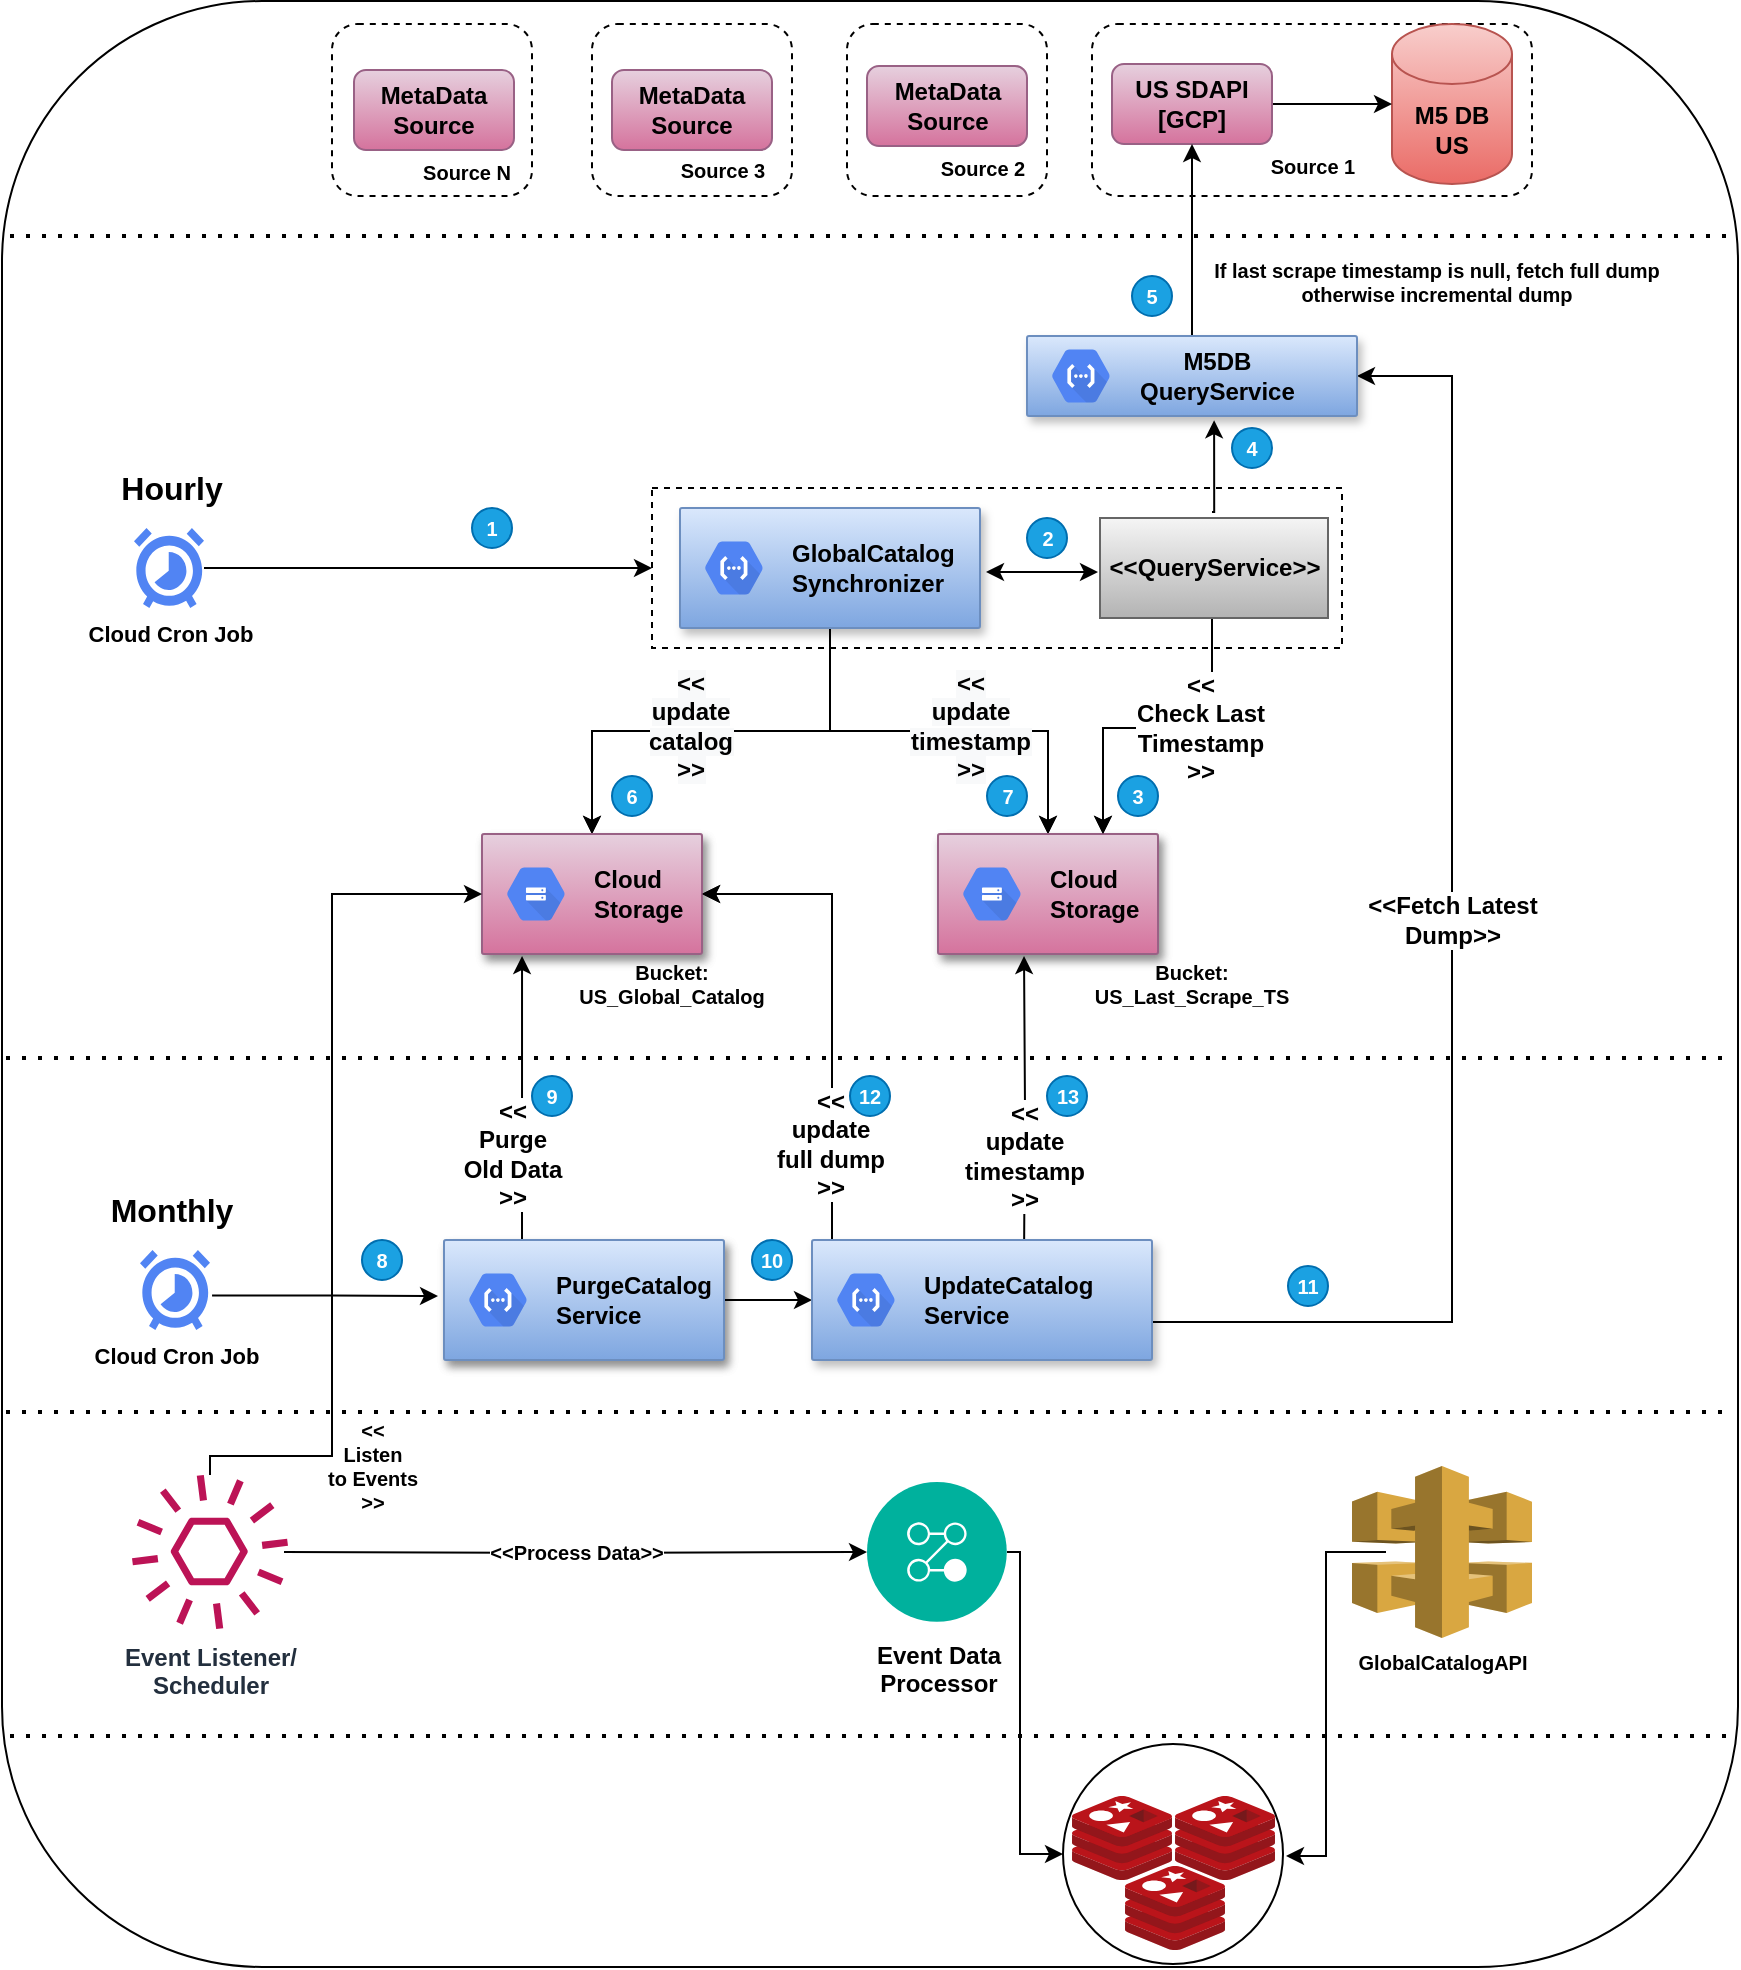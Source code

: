 <mxfile version="14.5.7" type="github">
  <diagram id="1P3oDNLEu6JYjWxT9ylu" name="Page-1">
    <mxGraphModel dx="1869" dy="519" grid="1" gridSize="10" guides="1" tooltips="1" connect="1" arrows="1" fold="1" page="1" pageScale="1" pageWidth="850" pageHeight="1100" math="0" shadow="0">
      <root>
        <mxCell id="0" />
        <mxCell id="1" parent="0" />
        <mxCell id="BaN6LKqBQSgXskJ5QQ7J-259" value="" style="rounded=1;whiteSpace=wrap;html=1;labelBackgroundColor=none;fontSize=12;fontColor=#000000;" parent="1" vertex="1">
          <mxGeometry x="-45" y="12.5" width="868" height="983" as="geometry" />
        </mxCell>
        <mxCell id="6JLmWSIYkaWuWIYdrCiE-64" value="" style="ellipse;whiteSpace=wrap;html=1;aspect=fixed;fontSize=10;align=center;" vertex="1" parent="1">
          <mxGeometry x="485.5" y="884" width="110" height="110" as="geometry" />
        </mxCell>
        <mxCell id="6JLmWSIYkaWuWIYdrCiE-11" value="" style="rounded=1;whiteSpace=wrap;html=1;fontSize=10;align=center;dashed=1;" vertex="1" parent="1">
          <mxGeometry x="500" y="24" width="220" height="86" as="geometry" />
        </mxCell>
        <mxCell id="BaN6LKqBQSgXskJ5QQ7J-65" value="" style="rounded=0;whiteSpace=wrap;html=1;labelBackgroundColor=none;fontSize=12;fontColor=#000000;dashed=1;fontStyle=1" parent="1" vertex="1">
          <mxGeometry x="280" y="256" width="345" height="80" as="geometry" />
        </mxCell>
        <mxCell id="BaN6LKqBQSgXskJ5QQ7J-1" value="M5 DB&lt;br&gt;US" style="shape=cylinder3;whiteSpace=wrap;html=1;boundedLbl=1;backgroundOutline=1;size=15;fillColor=#f8cecc;strokeColor=#b85450;gradientColor=#ea6b66;fontStyle=1" parent="1" vertex="1">
          <mxGeometry x="650" y="24" width="60" height="80" as="geometry" />
        </mxCell>
        <mxCell id="BaN6LKqBQSgXskJ5QQ7J-36" style="edgeStyle=orthogonalEdgeStyle;rounded=0;orthogonalLoop=1;jettySize=auto;html=1;entryX=0.5;entryY=0;entryDx=0;entryDy=0;fontSize=12;fontColor=#000000;fontStyle=1" parent="1" source="BaN6LKqBQSgXskJ5QQ7J-4" target="BaN6LKqBQSgXskJ5QQ7J-16" edge="1">
          <mxGeometry relative="1" as="geometry" />
        </mxCell>
        <mxCell id="BaN6LKqBQSgXskJ5QQ7J-38" style="edgeStyle=orthogonalEdgeStyle;rounded=0;orthogonalLoop=1;jettySize=auto;html=1;fontSize=12;fontColor=#000000;fontStyle=1" parent="1" source="BaN6LKqBQSgXskJ5QQ7J-4" target="BaN6LKqBQSgXskJ5QQ7J-20" edge="1">
          <mxGeometry relative="1" as="geometry" />
        </mxCell>
        <mxCell id="BaN6LKqBQSgXskJ5QQ7J-63" value="&lt;span style=&quot;background-color: rgb(248 , 249 , 250)&quot;&gt;&amp;lt;&amp;lt;&lt;/span&gt;&lt;br style=&quot;background-color: rgb(248 , 249 , 250)&quot;&gt;&lt;span style=&quot;background-color: rgb(248 , 249 , 250)&quot;&gt;update &lt;br&gt;timestamp&lt;/span&gt;&lt;br style=&quot;background-color: rgb(248 , 249 , 250)&quot;&gt;&lt;span style=&quot;background-color: rgb(248 , 249 , 250)&quot;&gt;&amp;gt;&amp;gt;&lt;/span&gt;" style="edgeLabel;html=1;align=center;verticalAlign=middle;resizable=0;points=[];fontSize=12;fontColor=#000000;fontStyle=1" parent="BaN6LKqBQSgXskJ5QQ7J-38" vertex="1" connectable="0">
          <mxGeometry x="-0.132" y="2" relative="1" as="geometry">
            <mxPoint x="29.5" y="-0.5" as="offset" />
          </mxGeometry>
        </mxCell>
        <mxCell id="BaN6LKqBQSgXskJ5QQ7J-64" value="&lt;span style=&quot;background-color: rgb(248 , 249 , 250)&quot;&gt;&amp;lt;&amp;lt;&lt;/span&gt;&lt;br style=&quot;background-color: rgb(248 , 249 , 250)&quot;&gt;&lt;span style=&quot;background-color: rgb(248 , 249 , 250)&quot;&gt;update &lt;br&gt;catalog&lt;/span&gt;&lt;br style=&quot;background-color: rgb(248 , 249 , 250)&quot;&gt;&lt;span style=&quot;background-color: rgb(248 , 249 , 250)&quot;&gt;&amp;gt;&amp;gt;&lt;/span&gt;" style="edgeLabel;html=1;align=center;verticalAlign=middle;resizable=0;points=[];fontSize=12;fontColor=#000000;fontStyle=1" parent="BaN6LKqBQSgXskJ5QQ7J-38" vertex="1" connectable="0">
          <mxGeometry x="-0.132" y="2" relative="1" as="geometry">
            <mxPoint x="-110.5" y="-0.5" as="offset" />
          </mxGeometry>
        </mxCell>
        <mxCell id="BaN6LKqBQSgXskJ5QQ7J-4" value="" style="strokeColor=#dddddd;shadow=1;strokeWidth=1;rounded=1;absoluteArcSize=1;arcSize=2;fontStyle=1" parent="1" vertex="1">
          <mxGeometry x="294" y="266" width="150" height="60" as="geometry" />
        </mxCell>
        <mxCell id="BaN6LKqBQSgXskJ5QQ7J-5" value="&lt;font color=&quot;#000000&quot;&gt;GlobalCatalog&lt;br&gt;Synchronizer&lt;br&gt;&lt;/font&gt;" style="dashed=0;connectable=0;html=1;fillColor=#5184F3;strokeColor=none;shape=mxgraph.gcp2.hexIcon;prIcon=cloud_functions;part=1;labelPosition=right;verticalLabelPosition=middle;align=left;verticalAlign=middle;spacingLeft=5;fontColor=#999999;fontSize=12;fontStyle=1" parent="BaN6LKqBQSgXskJ5QQ7J-4" vertex="1">
          <mxGeometry y="0.5" width="44" height="39" relative="1" as="geometry">
            <mxPoint x="5" y="-19.5" as="offset" />
          </mxGeometry>
        </mxCell>
        <mxCell id="BaN6LKqBQSgXskJ5QQ7J-74" style="edgeStyle=orthogonalEdgeStyle;rounded=0;orthogonalLoop=1;jettySize=auto;html=1;startArrow=none;startFill=0;fontSize=12;fontColor=#000000;exitX=0.25;exitY=0;exitDx=0;exitDy=0;fontStyle=1;entryX=0.182;entryY=1.017;entryDx=0;entryDy=0;entryPerimeter=0;" parent="1" target="BaN6LKqBQSgXskJ5QQ7J-107" edge="1">
          <mxGeometry relative="1" as="geometry">
            <mxPoint x="216" y="643" as="sourcePoint" />
            <mxPoint x="215" y="566" as="targetPoint" />
            <Array as="points">
              <mxPoint x="216" y="653" />
              <mxPoint x="215" y="653" />
            </Array>
          </mxGeometry>
        </mxCell>
        <mxCell id="BaN6LKqBQSgXskJ5QQ7J-75" value="&amp;lt;&amp;lt;&lt;br&gt;Purge &lt;br&gt;Old Data&lt;br&gt;&amp;gt;&amp;gt;" style="edgeLabel;html=1;align=center;verticalAlign=middle;resizable=0;points=[];fontSize=12;fontColor=#000000;fontStyle=1" parent="BaN6LKqBQSgXskJ5QQ7J-74" vertex="1" connectable="0">
          <mxGeometry x="0.121" y="-3" relative="1" as="geometry">
            <mxPoint x="-8.01" y="22" as="offset" />
          </mxGeometry>
        </mxCell>
        <mxCell id="BaN6LKqBQSgXskJ5QQ7J-6" value="Cloud Cron Job" style="html=1;fillColor=#5184F3;strokeColor=none;verticalAlign=top;labelPosition=center;verticalLabelPosition=bottom;align=center;fontSize=11;fontStyle=1;shape=mxgraph.gcp2.cloud_scheduler" parent="1" vertex="1">
          <mxGeometry x="24" y="637" width="35" height="40" as="geometry" />
        </mxCell>
        <mxCell id="6JLmWSIYkaWuWIYdrCiE-7" style="edgeStyle=orthogonalEdgeStyle;rounded=0;orthogonalLoop=1;jettySize=auto;html=1;fontSize=10;" edge="1" parent="1" source="BaN6LKqBQSgXskJ5QQ7J-7" target="BaN6LKqBQSgXskJ5QQ7J-1">
          <mxGeometry relative="1" as="geometry" />
        </mxCell>
        <mxCell id="BaN6LKqBQSgXskJ5QQ7J-7" value="US SDAPI&lt;br&gt;[GCP]" style="rounded=1;whiteSpace=wrap;html=1;gradientColor=#d5739d;fillColor=#e6d0de;strokeColor=#996185;fontStyle=1" parent="1" vertex="1">
          <mxGeometry x="510" y="44" width="80" height="40" as="geometry" />
        </mxCell>
        <mxCell id="BaN6LKqBQSgXskJ5QQ7J-11" value="Hourly" style="text;html=1;strokeColor=none;fillColor=none;align=center;verticalAlign=middle;whiteSpace=wrap;rounded=0;fontColor=#000000;fontStyle=1;fontSize=16;" parent="1" vertex="1">
          <mxGeometry x="20" y="246" width="40" height="20" as="geometry" />
        </mxCell>
        <mxCell id="BaN6LKqBQSgXskJ5QQ7J-16" value="" style="strokeColor=#dddddd;shadow=1;strokeWidth=1;rounded=1;absoluteArcSize=1;arcSize=2;fontSize=16;fontColor=#000000;labelBackgroundColor=none;fontStyle=1" parent="1" vertex="1">
          <mxGeometry x="195" y="429" width="110" height="60" as="geometry" />
        </mxCell>
        <mxCell id="BaN6LKqBQSgXskJ5QQ7J-17" value="&lt;font color=&quot;#000000&quot;&gt;Cloud&lt;br&gt;Storage&lt;/font&gt;" style="dashed=0;connectable=0;html=1;fillColor=#5184F3;strokeColor=none;shape=mxgraph.gcp2.hexIcon;prIcon=cloud_storage;part=1;labelPosition=right;verticalLabelPosition=middle;align=left;verticalAlign=middle;spacingLeft=5;fontColor=#999999;fontSize=12;fontStyle=1" parent="BaN6LKqBQSgXskJ5QQ7J-16" vertex="1">
          <mxGeometry y="0.5" width="44" height="39" relative="1" as="geometry">
            <mxPoint x="5" y="-19.5" as="offset" />
          </mxGeometry>
        </mxCell>
        <mxCell id="BaN6LKqBQSgXskJ5QQ7J-20" value="" style="strokeColor=#dddddd;shadow=1;strokeWidth=1;rounded=1;absoluteArcSize=1;arcSize=2;fontSize=16;fontColor=#000000;fontStyle=1" parent="1" vertex="1">
          <mxGeometry x="423" y="429" width="110" height="60" as="geometry" />
        </mxCell>
        <mxCell id="BaN6LKqBQSgXskJ5QQ7J-21" value="&lt;font color=&quot;#000000&quot;&gt;Cloud&lt;br&gt;Storage&lt;/font&gt;" style="dashed=0;connectable=0;html=1;fillColor=#5184F3;strokeColor=none;shape=mxgraph.gcp2.hexIcon;prIcon=cloud_storage;part=1;labelPosition=right;verticalLabelPosition=middle;align=left;verticalAlign=middle;spacingLeft=5;fontColor=#999999;fontSize=12;fontStyle=1" parent="BaN6LKqBQSgXskJ5QQ7J-20" vertex="1">
          <mxGeometry y="0.5" width="44" height="39" relative="1" as="geometry">
            <mxPoint x="5" y="-19.5" as="offset" />
          </mxGeometry>
        </mxCell>
        <mxCell id="BaN6LKqBQSgXskJ5QQ7J-39" value="&amp;lt;&amp;lt;&lt;br&gt;Check Last &lt;br&gt;Timestamp&lt;br&gt;&amp;gt;&amp;gt;" style="edgeStyle=orthogonalEdgeStyle;rounded=0;orthogonalLoop=1;jettySize=auto;html=1;entryX=0.75;entryY=0;entryDx=0;entryDy=0;fontSize=12;fontColor=#000000;exitX=0.5;exitY=1;exitDx=0;exitDy=0;fontStyle=1" parent="1" source="BaN6LKqBQSgXskJ5QQ7J-56" target="BaN6LKqBQSgXskJ5QQ7J-20" edge="1">
          <mxGeometry x="-0.243" relative="1" as="geometry">
            <mxPoint x="560" y="349" as="sourcePoint" />
            <Array as="points">
              <mxPoint x="560" y="321" />
              <mxPoint x="560" y="376" />
              <mxPoint x="506" y="376" />
            </Array>
            <mxPoint as="offset" />
          </mxGeometry>
        </mxCell>
        <mxCell id="BaN6LKqBQSgXskJ5QQ7J-45" style="edgeStyle=orthogonalEdgeStyle;rounded=0;orthogonalLoop=1;jettySize=auto;html=1;fontSize=12;fontColor=#000000;fontStyle=1;exitX=0.027;exitY=0.567;exitDx=0;exitDy=0;exitPerimeter=0;entryX=0.5;entryY=1;entryDx=0;entryDy=0;" parent="1" source="BaN6LKqBQSgXskJ5QQ7J-119" target="BaN6LKqBQSgXskJ5QQ7J-7" edge="1">
          <mxGeometry relative="1" as="geometry">
            <mxPoint x="470" y="189" as="sourcePoint" />
            <mxPoint x="550" y="120" as="targetPoint" />
            <Array as="points">
              <mxPoint x="550" y="189" />
            </Array>
          </mxGeometry>
        </mxCell>
        <mxCell id="6JLmWSIYkaWuWIYdrCiE-24" value="If last scrape timestamp is null, fetch full dump &lt;br&gt;otherwise incremental dump" style="edgeLabel;html=1;align=center;verticalAlign=middle;resizable=0;points=[];fontSize=10;fontStyle=1" vertex="1" connectable="0" parent="BaN6LKqBQSgXskJ5QQ7J-45">
          <mxGeometry x="0.291" y="1" relative="1" as="geometry">
            <mxPoint x="123" y="-0.68" as="offset" />
          </mxGeometry>
        </mxCell>
        <mxCell id="BaN6LKqBQSgXskJ5QQ7J-56" value="&amp;lt;&amp;lt;QueryService&amp;gt;&amp;gt;" style="html=1;labelBackgroundColor=none;fontSize=12;fontColor=#000000;fontStyle=1" parent="1" vertex="1">
          <mxGeometry x="504" y="271" width="114" height="50" as="geometry" />
        </mxCell>
        <mxCell id="BaN6LKqBQSgXskJ5QQ7J-59" value="" style="endArrow=classic;startArrow=classic;html=1;fontSize=12;fontColor=#000000;exitX=1;exitY=0.5;exitDx=0;exitDy=0;fontStyle=1" parent="1" edge="1">
          <mxGeometry width="50" height="50" relative="1" as="geometry">
            <mxPoint x="447" y="298" as="sourcePoint" />
            <mxPoint x="503" y="298" as="targetPoint" />
            <Array as="points">
              <mxPoint x="503" y="298" />
            </Array>
          </mxGeometry>
        </mxCell>
        <mxCell id="BaN6LKqBQSgXskJ5QQ7J-83" style="edgeStyle=orthogonalEdgeStyle;rounded=0;orthogonalLoop=1;jettySize=auto;html=1;entryX=0;entryY=0.5;entryDx=0;entryDy=0;startArrow=none;startFill=0;fontSize=12;fontColor=#000000;fontStyle=1" parent="1" source="BaN6LKqBQSgXskJ5QQ7J-66" target="BaN6LKqBQSgXskJ5QQ7J-65" edge="1">
          <mxGeometry relative="1" as="geometry" />
        </mxCell>
        <mxCell id="BaN6LKqBQSgXskJ5QQ7J-66" value="Cloud Cron Job" style="html=1;fillColor=#5184F3;strokeColor=none;verticalAlign=top;labelPosition=center;verticalLabelPosition=bottom;align=center;fontSize=11;fontStyle=1;shape=mxgraph.gcp2.cloud_scheduler" parent="1" vertex="1">
          <mxGeometry x="21" y="276" width="35" height="40" as="geometry" />
        </mxCell>
        <mxCell id="BaN6LKqBQSgXskJ5QQ7J-79" value="" style="strokeColor=#dddddd;shadow=1;strokeWidth=1;rounded=1;absoluteArcSize=1;arcSize=2;fontStyle=1" parent="1" vertex="1">
          <mxGeometry x="176" y="632" width="140" height="60" as="geometry" />
        </mxCell>
        <mxCell id="BaN6LKqBQSgXskJ5QQ7J-80" value="&lt;font color=&quot;#000000&quot;&gt;PurgeCatalog&lt;br&gt;Service&lt;br&gt;&lt;/font&gt;" style="dashed=0;connectable=0;html=1;fillColor=#5184F3;strokeColor=none;shape=mxgraph.gcp2.hexIcon;prIcon=cloud_functions;part=1;labelPosition=right;verticalLabelPosition=middle;align=left;verticalAlign=middle;spacingLeft=5;fontColor=#999999;fontSize=12;fontStyle=1" parent="BaN6LKqBQSgXskJ5QQ7J-79" vertex="1">
          <mxGeometry y="0.5" width="44" height="39" relative="1" as="geometry">
            <mxPoint x="5" y="-19.5" as="offset" />
          </mxGeometry>
        </mxCell>
        <mxCell id="BaN6LKqBQSgXskJ5QQ7J-84" value="Monthly" style="text;html=1;strokeColor=none;fillColor=none;align=center;verticalAlign=middle;whiteSpace=wrap;rounded=0;fontColor=#000000;fontStyle=1;fontSize=16;" parent="1" vertex="1">
          <mxGeometry x="20" y="607" width="40" height="20" as="geometry" />
        </mxCell>
        <mxCell id="BaN6LKqBQSgXskJ5QQ7J-89" style="edgeStyle=orthogonalEdgeStyle;rounded=0;orthogonalLoop=1;jettySize=auto;html=1;entryX=1;entryY=0.5;entryDx=0;entryDy=0;startArrow=none;startFill=0;fontSize=10;fontColor=#000000;fontStyle=1" parent="1" target="BaN6LKqBQSgXskJ5QQ7J-16" edge="1">
          <mxGeometry relative="1" as="geometry">
            <mxPoint x="370" y="643" as="sourcePoint" />
            <Array as="points">
              <mxPoint x="370" y="459" />
            </Array>
          </mxGeometry>
        </mxCell>
        <mxCell id="BaN6LKqBQSgXskJ5QQ7J-91" value="&amp;lt;&amp;lt;&lt;br style=&quot;font-size: 12px&quot;&gt;update&lt;br style=&quot;font-size: 12px&quot;&gt;timestamp&lt;br&gt;&amp;gt;&amp;gt;" style="edgeStyle=orthogonalEdgeStyle;rounded=0;orthogonalLoop=1;jettySize=auto;html=1;entryX=0.391;entryY=1.017;entryDx=0;entryDy=0;startArrow=none;startFill=0;fontSize=12;fontColor=#000000;fontStyle=1;entryPerimeter=0;" parent="1" target="BaN6LKqBQSgXskJ5QQ7J-109" edge="1">
          <mxGeometry x="-0.307" relative="1" as="geometry">
            <mxPoint x="466" y="643" as="sourcePoint" />
            <mxPoint x="466" y="566" as="targetPoint" />
            <Array as="points" />
            <mxPoint as="offset" />
          </mxGeometry>
        </mxCell>
        <mxCell id="BaN6LKqBQSgXskJ5QQ7J-93" value="" style="rounded=0;whiteSpace=wrap;html=1;labelBackgroundColor=none;fontSize=12;fontColor=#000000;dashed=1;fontStyle=1" parent="1" vertex="1">
          <mxGeometry x="280" y="256" width="345" height="80" as="geometry" />
        </mxCell>
        <mxCell id="BaN6LKqBQSgXskJ5QQ7J-94" style="edgeStyle=orthogonalEdgeStyle;rounded=0;orthogonalLoop=1;jettySize=auto;html=1;entryX=0.5;entryY=0;entryDx=0;entryDy=0;fontSize=12;fontColor=#000000;fontStyle=1" parent="1" source="BaN6LKqBQSgXskJ5QQ7J-98" target="BaN6LKqBQSgXskJ5QQ7J-107" edge="1">
          <mxGeometry relative="1" as="geometry" />
        </mxCell>
        <mxCell id="BaN6LKqBQSgXskJ5QQ7J-95" style="edgeStyle=orthogonalEdgeStyle;rounded=0;orthogonalLoop=1;jettySize=auto;html=1;fontSize=12;fontColor=#000000;fontStyle=1" parent="1" source="BaN6LKqBQSgXskJ5QQ7J-98" target="BaN6LKqBQSgXskJ5QQ7J-109" edge="1">
          <mxGeometry relative="1" as="geometry" />
        </mxCell>
        <mxCell id="BaN6LKqBQSgXskJ5QQ7J-96" value="&lt;span style=&quot;background-color: rgb(248 , 249 , 250)&quot;&gt;&amp;lt;&amp;lt;&lt;/span&gt;&lt;br style=&quot;background-color: rgb(248 , 249 , 250)&quot;&gt;&lt;span style=&quot;background-color: rgb(248 , 249 , 250)&quot;&gt;update &lt;br&gt;timestamp&lt;/span&gt;&lt;br style=&quot;background-color: rgb(248 , 249 , 250)&quot;&gt;&lt;span style=&quot;background-color: rgb(248 , 249 , 250)&quot;&gt;&amp;gt;&amp;gt;&lt;/span&gt;" style="edgeLabel;html=1;align=center;verticalAlign=middle;resizable=0;points=[];fontSize=12;fontColor=#000000;fontStyle=1" parent="BaN6LKqBQSgXskJ5QQ7J-95" vertex="1" connectable="0">
          <mxGeometry x="-0.132" y="2" relative="1" as="geometry">
            <mxPoint x="29.5" y="-0.5" as="offset" />
          </mxGeometry>
        </mxCell>
        <mxCell id="BaN6LKqBQSgXskJ5QQ7J-97" value="&lt;span style=&quot;background-color: rgb(248 , 249 , 250)&quot;&gt;&amp;lt;&amp;lt;&lt;/span&gt;&lt;br style=&quot;background-color: rgb(248 , 249 , 250)&quot;&gt;&lt;span style=&quot;background-color: rgb(248 , 249 , 250)&quot;&gt;update &lt;br&gt;catalog&lt;/span&gt;&lt;br style=&quot;background-color: rgb(248 , 249 , 250)&quot;&gt;&lt;span style=&quot;background-color: rgb(248 , 249 , 250)&quot;&gt;&amp;gt;&amp;gt;&lt;/span&gt;" style="edgeLabel;html=1;align=center;verticalAlign=middle;resizable=0;points=[];fontSize=12;fontColor=#000000;fontStyle=1" parent="BaN6LKqBQSgXskJ5QQ7J-95" vertex="1" connectable="0">
          <mxGeometry x="-0.132" y="2" relative="1" as="geometry">
            <mxPoint x="-110.5" y="-0.5" as="offset" />
          </mxGeometry>
        </mxCell>
        <mxCell id="BaN6LKqBQSgXskJ5QQ7J-98" value="" style="strokeColor=#6c8ebf;shadow=1;strokeWidth=1;rounded=1;absoluteArcSize=1;arcSize=2;fontStyle=1;gradientColor=#7ea6e0;fillColor=#dae8fc;" parent="1" vertex="1">
          <mxGeometry x="294" y="266" width="150" height="60" as="geometry" />
        </mxCell>
        <mxCell id="BaN6LKqBQSgXskJ5QQ7J-99" value="&lt;font color=&quot;#000000&quot;&gt;GlobalCatalog&lt;br&gt;Synchronizer&lt;br&gt;&lt;/font&gt;" style="dashed=0;connectable=0;html=1;fillColor=#5184F3;strokeColor=none;shape=mxgraph.gcp2.hexIcon;prIcon=cloud_functions;part=1;labelPosition=right;verticalLabelPosition=middle;align=left;verticalAlign=middle;spacingLeft=5;fontColor=#999999;fontSize=12;fontStyle=1" parent="BaN6LKqBQSgXskJ5QQ7J-98" vertex="1">
          <mxGeometry y="0.5" width="44" height="39" relative="1" as="geometry">
            <mxPoint x="5" y="-19.5" as="offset" />
          </mxGeometry>
        </mxCell>
        <mxCell id="BaN6LKqBQSgXskJ5QQ7J-102" style="edgeStyle=orthogonalEdgeStyle;rounded=0;orthogonalLoop=1;jettySize=auto;html=1;entryX=1;entryY=0.5;entryDx=0;entryDy=0;startArrow=none;startFill=0;fontSize=12;fontColor=#000000;fontStyle=1" parent="1" source="BaN6LKqBQSgXskJ5QQ7J-133" target="BaN6LKqBQSgXskJ5QQ7J-119" edge="1">
          <mxGeometry relative="1" as="geometry">
            <mxPoint x="420" y="673" as="sourcePoint" />
            <mxPoint x="737" y="446" as="targetPoint" />
            <Array as="points">
              <mxPoint x="680" y="673" />
              <mxPoint x="680" y="200" />
            </Array>
          </mxGeometry>
        </mxCell>
        <mxCell id="BaN6LKqBQSgXskJ5QQ7J-103" value="&lt;span&gt;&amp;lt;&amp;lt;Fetch Latest &lt;br&gt;Dump&amp;gt;&amp;gt;&lt;/span&gt;" style="edgeLabel;html=1;align=center;verticalAlign=middle;resizable=0;points=[];fontSize=12;fontColor=#000000;fontStyle=1" parent="BaN6LKqBQSgXskJ5QQ7J-102" vertex="1" connectable="0">
          <mxGeometry x="-0.356" y="1" relative="1" as="geometry">
            <mxPoint x="1" y="-135" as="offset" />
          </mxGeometry>
        </mxCell>
        <mxCell id="BaN6LKqBQSgXskJ5QQ7J-104" style="edgeStyle=orthogonalEdgeStyle;rounded=0;orthogonalLoop=1;jettySize=auto;html=1;startArrow=none;startFill=0;fontSize=12;fontColor=#000000;fontStyle=1;exitX=0.121;exitY=0.722;exitDx=0;exitDy=0;exitPerimeter=0;" parent="1" edge="1">
          <mxGeometry relative="1" as="geometry">
            <mxPoint x="60.028" y="659.746" as="sourcePoint" />
            <mxPoint x="173" y="660" as="targetPoint" />
            <Array as="points">
              <mxPoint x="120" y="660" />
              <mxPoint x="120" y="660" />
            </Array>
          </mxGeometry>
        </mxCell>
        <mxCell id="BaN6LKqBQSgXskJ5QQ7J-107" value="" style="strokeColor=#996185;shadow=1;strokeWidth=1;rounded=1;absoluteArcSize=1;arcSize=2;fontSize=16;labelBackgroundColor=none;fontStyle=1;gradientColor=#d5739d;fillColor=#e6d0de;" parent="1" vertex="1">
          <mxGeometry x="195" y="429" width="110" height="60" as="geometry" />
        </mxCell>
        <mxCell id="BaN6LKqBQSgXskJ5QQ7J-108" value="&lt;font color=&quot;#000000&quot;&gt;Cloud&lt;br&gt;Storage&lt;/font&gt;" style="dashed=0;connectable=0;html=1;fillColor=#5184F3;strokeColor=none;shape=mxgraph.gcp2.hexIcon;prIcon=cloud_storage;part=1;labelPosition=right;verticalLabelPosition=middle;align=left;verticalAlign=middle;spacingLeft=5;fontColor=#999999;fontSize=12;fontStyle=1" parent="BaN6LKqBQSgXskJ5QQ7J-107" vertex="1">
          <mxGeometry y="0.5" width="44" height="39" relative="1" as="geometry">
            <mxPoint x="5" y="-19.5" as="offset" />
          </mxGeometry>
        </mxCell>
        <mxCell id="BaN6LKqBQSgXskJ5QQ7J-109" value="" style="strokeColor=#996185;shadow=1;strokeWidth=1;rounded=1;absoluteArcSize=1;arcSize=2;fontSize=16;fontStyle=1;gradientColor=#d5739d;fillColor=#e6d0de;" parent="1" vertex="1">
          <mxGeometry x="423" y="429" width="110" height="60" as="geometry" />
        </mxCell>
        <mxCell id="BaN6LKqBQSgXskJ5QQ7J-110" value="&lt;font color=&quot;#000000&quot;&gt;Cloud&lt;br&gt;Storage&lt;/font&gt;" style="dashed=0;connectable=0;html=1;fillColor=#5184F3;strokeColor=none;shape=mxgraph.gcp2.hexIcon;prIcon=cloud_storage;part=1;labelPosition=right;verticalLabelPosition=middle;align=left;verticalAlign=middle;spacingLeft=5;fontColor=#999999;fontSize=12;fontStyle=1" parent="BaN6LKqBQSgXskJ5QQ7J-109" vertex="1">
          <mxGeometry y="0.5" width="44" height="39" relative="1" as="geometry">
            <mxPoint x="5" y="-19.5" as="offset" />
          </mxGeometry>
        </mxCell>
        <mxCell id="BaN6LKqBQSgXskJ5QQ7J-111" value="&amp;lt;&amp;lt;&lt;br&gt;Check Last &lt;br&gt;Timestamp&lt;br&gt;&amp;gt;&amp;gt;" style="edgeStyle=orthogonalEdgeStyle;rounded=0;orthogonalLoop=1;jettySize=auto;html=1;entryX=0.75;entryY=0;entryDx=0;entryDy=0;fontSize=12;fontColor=#000000;exitX=0.5;exitY=1;exitDx=0;exitDy=0;fontStyle=1" parent="1" source="BaN6LKqBQSgXskJ5QQ7J-123" target="BaN6LKqBQSgXskJ5QQ7J-109" edge="1">
          <mxGeometry x="-0.243" relative="1" as="geometry">
            <mxPoint x="560" y="349" as="sourcePoint" />
            <Array as="points">
              <mxPoint x="560" y="321" />
              <mxPoint x="560" y="376" />
              <mxPoint x="506" y="376" />
            </Array>
            <mxPoint as="offset" />
          </mxGeometry>
        </mxCell>
        <mxCell id="BaN6LKqBQSgXskJ5QQ7J-114" value="Bucket: &lt;br style=&quot;font-size: 10px&quot;&gt;US_Global_Catalog" style="text;html=1;strokeColor=none;fillColor=none;align=center;verticalAlign=middle;whiteSpace=wrap;rounded=0;fontSize=10;fontColor=#000000;fontStyle=1" parent="1" vertex="1">
          <mxGeometry x="230" y="500" width="120" height="8" as="geometry" />
        </mxCell>
        <mxCell id="BaN6LKqBQSgXskJ5QQ7J-115" value="Bucket: &lt;br style=&quot;font-size: 10px&quot;&gt;US_Last_Scrape_TS" style="text;html=1;strokeColor=none;fillColor=none;align=center;verticalAlign=middle;whiteSpace=wrap;rounded=0;fontSize=10;fontColor=#000000;fontStyle=1" parent="1" vertex="1">
          <mxGeometry x="490" y="494" width="120" height="20" as="geometry" />
        </mxCell>
        <mxCell id="BaN6LKqBQSgXskJ5QQ7J-119" value="" style="strokeColor=#6c8ebf;shadow=1;strokeWidth=1;rounded=1;absoluteArcSize=1;arcSize=2;fontStyle=1;gradientColor=#7ea6e0;fillColor=#dae8fc;align=center;" parent="1" vertex="1">
          <mxGeometry x="467.5" y="180" width="165" height="40" as="geometry" />
        </mxCell>
        <mxCell id="BaN6LKqBQSgXskJ5QQ7J-120" value="&lt;div style=&quot;text-align: center&quot;&gt;&lt;span style=&quot;color: rgb(0 , 0 , 0)&quot;&gt;M5DB&lt;/span&gt;&lt;/div&gt;&lt;div style=&quot;text-align: center&quot;&gt;&lt;span style=&quot;color: rgb(0 , 0 , 0)&quot;&gt;Query&lt;/span&gt;&lt;span style=&quot;color: rgb(0 , 0 , 0)&quot;&gt;Service&lt;/span&gt;&lt;/div&gt;" style="dashed=0;connectable=0;html=1;fillColor=#5184F3;strokeColor=none;shape=mxgraph.gcp2.hexIcon;prIcon=cloud_functions;part=1;labelPosition=right;verticalLabelPosition=middle;align=left;verticalAlign=middle;spacingLeft=5;fontColor=#999999;fontSize=12;fontStyle=1" parent="BaN6LKqBQSgXskJ5QQ7J-119" vertex="1">
          <mxGeometry y="0.5" width="44" height="39" relative="1" as="geometry">
            <mxPoint x="5" y="-19.5" as="offset" />
          </mxGeometry>
        </mxCell>
        <mxCell id="BaN6LKqBQSgXskJ5QQ7J-123" value="&amp;lt;&amp;lt;QueryService&amp;gt;&amp;gt;" style="html=1;labelBackgroundColor=none;fontSize=12;fontStyle=1;gradientColor=#b3b3b3;fillColor=#f5f5f5;strokeColor=#666666;" parent="1" vertex="1">
          <mxGeometry x="504" y="271" width="114" height="50" as="geometry" />
        </mxCell>
        <mxCell id="BaN6LKqBQSgXskJ5QQ7J-124" value="" style="endArrow=classic;startArrow=classic;html=1;fontSize=12;fontColor=#000000;exitX=1;exitY=0.5;exitDx=0;exitDy=0;fontStyle=1" parent="1" edge="1">
          <mxGeometry width="50" height="50" relative="1" as="geometry">
            <mxPoint x="447" y="298" as="sourcePoint" />
            <mxPoint x="503" y="298" as="targetPoint" />
            <Array as="points">
              <mxPoint x="503" y="298" />
            </Array>
          </mxGeometry>
        </mxCell>
        <mxCell id="BaN6LKqBQSgXskJ5QQ7J-176" style="edgeStyle=orthogonalEdgeStyle;rounded=0;orthogonalLoop=1;jettySize=auto;html=1;entryX=0;entryY=0.5;entryDx=0;entryDy=0;startArrow=none;startFill=0;fontSize=12;fontColor=#000000;" parent="1" source="BaN6LKqBQSgXskJ5QQ7J-127" target="BaN6LKqBQSgXskJ5QQ7J-133" edge="1">
          <mxGeometry relative="1" as="geometry" />
        </mxCell>
        <mxCell id="BaN6LKqBQSgXskJ5QQ7J-127" value="" style="strokeColor=#6c8ebf;shadow=1;strokeWidth=1;rounded=1;absoluteArcSize=1;arcSize=2;fontStyle=1;gradientColor=#7ea6e0;fillColor=#dae8fc;" parent="1" vertex="1">
          <mxGeometry x="176" y="632" width="140" height="60" as="geometry" />
        </mxCell>
        <mxCell id="BaN6LKqBQSgXskJ5QQ7J-128" value="&lt;font color=&quot;#000000&quot;&gt;PurgeCatalog&lt;br&gt;Service&lt;br&gt;&lt;/font&gt;" style="dashed=0;connectable=0;html=1;fillColor=#5184F3;strokeColor=none;shape=mxgraph.gcp2.hexIcon;prIcon=cloud_functions;part=1;labelPosition=right;verticalLabelPosition=middle;align=left;verticalAlign=middle;spacingLeft=5;fontColor=#999999;fontSize=12;fontStyle=1" parent="BaN6LKqBQSgXskJ5QQ7J-127" vertex="1">
          <mxGeometry y="0.5" width="44" height="39" relative="1" as="geometry">
            <mxPoint x="5" y="-19.5" as="offset" />
          </mxGeometry>
        </mxCell>
        <mxCell id="BaN6LKqBQSgXskJ5QQ7J-130" style="edgeStyle=orthogonalEdgeStyle;rounded=0;orthogonalLoop=1;jettySize=auto;html=1;entryX=1;entryY=0.5;entryDx=0;entryDy=0;startArrow=none;startFill=0;fontSize=10;fontColor=#000000;fontStyle=1" parent="1" source="BaN6LKqBQSgXskJ5QQ7J-133" target="BaN6LKqBQSgXskJ5QQ7J-107" edge="1">
          <mxGeometry relative="1" as="geometry">
            <Array as="points">
              <mxPoint x="370" y="459" />
            </Array>
          </mxGeometry>
        </mxCell>
        <mxCell id="BaN6LKqBQSgXskJ5QQ7J-131" value="&lt;font style=&quot;font-size: 12px&quot;&gt;&amp;lt;&amp;lt;&lt;br&gt;update&lt;br&gt;full dump&lt;br&gt;&amp;gt;&amp;gt;&lt;/font&gt;" style="edgeLabel;html=1;align=center;verticalAlign=middle;resizable=0;points=[];fontSize=10;fontColor=#000000;fontStyle=1" parent="BaN6LKqBQSgXskJ5QQ7J-130" vertex="1" connectable="0">
          <mxGeometry x="-0.06" relative="1" as="geometry">
            <mxPoint x="-1" y="64" as="offset" />
          </mxGeometry>
        </mxCell>
        <mxCell id="BaN6LKqBQSgXskJ5QQ7J-133" value="" style="strokeColor=#6c8ebf;shadow=1;strokeWidth=1;rounded=1;absoluteArcSize=1;arcSize=2;fontStyle=1;gradientColor=#7ea6e0;fillColor=#dae8fc;" parent="1" vertex="1">
          <mxGeometry x="360" y="632" width="170" height="60" as="geometry" />
        </mxCell>
        <mxCell id="BaN6LKqBQSgXskJ5QQ7J-134" value="&lt;font color=&quot;#000000&quot;&gt;UpdateCatalog&lt;br&gt;Service&lt;br&gt;&lt;/font&gt;" style="dashed=0;connectable=0;html=1;fillColor=#5184F3;strokeColor=none;shape=mxgraph.gcp2.hexIcon;prIcon=cloud_functions;part=1;labelPosition=right;verticalLabelPosition=middle;align=left;verticalAlign=middle;spacingLeft=5;fontColor=#999999;fontSize=12;fontStyle=1" parent="BaN6LKqBQSgXskJ5QQ7J-133" vertex="1">
          <mxGeometry y="0.5" width="44" height="39" relative="1" as="geometry">
            <mxPoint x="5" y="-19.5" as="offset" />
          </mxGeometry>
        </mxCell>
        <mxCell id="BaN6LKqBQSgXskJ5QQ7J-260" value="" style="endArrow=none;dashed=1;html=1;dashPattern=1 3;strokeWidth=2;fontSize=12;fontColor=#000000;" parent="1" edge="1">
          <mxGeometry width="50" height="50" relative="1" as="geometry">
            <mxPoint x="-41" y="130" as="sourcePoint" />
            <mxPoint x="819" y="130" as="targetPoint" />
          </mxGeometry>
        </mxCell>
        <mxCell id="BaN6LKqBQSgXskJ5QQ7J-261" value="" style="endArrow=none;dashed=1;html=1;dashPattern=1 3;strokeWidth=2;fontSize=12;fontColor=#000000;" parent="1" edge="1">
          <mxGeometry width="50" height="50" relative="1" as="geometry">
            <mxPoint x="-43" y="541" as="sourcePoint" />
            <mxPoint x="817" y="541" as="targetPoint" />
          </mxGeometry>
        </mxCell>
        <mxCell id="6JLmWSIYkaWuWIYdrCiE-3" style="edgeStyle=orthogonalEdgeStyle;rounded=0;orthogonalLoop=1;jettySize=auto;html=1;fontSize=12;fontColor=#000000;fontStyle=1;entryX=0.567;entryY=1.053;entryDx=0;entryDy=0;entryPerimeter=0;" edge="1" parent="1" target="BaN6LKqBQSgXskJ5QQ7J-119">
          <mxGeometry relative="1" as="geometry">
            <mxPoint x="561" y="240" as="targetPoint" />
            <mxPoint x="560" y="268" as="sourcePoint" />
            <Array as="points">
              <mxPoint x="561" y="268" />
            </Array>
          </mxGeometry>
        </mxCell>
        <mxCell id="6JLmWSIYkaWuWIYdrCiE-12" value="" style="rounded=1;whiteSpace=wrap;html=1;fontSize=10;align=center;dashed=1;" vertex="1" parent="1">
          <mxGeometry x="377.5" y="24" width="100" height="86" as="geometry" />
        </mxCell>
        <mxCell id="6JLmWSIYkaWuWIYdrCiE-14" value="Source 2" style="text;html=1;strokeColor=none;fillColor=none;align=center;verticalAlign=middle;whiteSpace=wrap;rounded=0;dashed=1;fontSize=10;fontStyle=1" vertex="1" parent="1">
          <mxGeometry x="412.5" y="86" width="65" height="20" as="geometry" />
        </mxCell>
        <mxCell id="6JLmWSIYkaWuWIYdrCiE-15" value="Source 1" style="text;html=1;strokeColor=none;fillColor=none;align=center;verticalAlign=middle;whiteSpace=wrap;rounded=0;dashed=1;fontSize=10;fontStyle=1" vertex="1" parent="1">
          <mxGeometry x="577.5" y="85" width="65" height="20" as="geometry" />
        </mxCell>
        <mxCell id="6JLmWSIYkaWuWIYdrCiE-16" value="" style="rounded=1;whiteSpace=wrap;html=1;fontSize=10;align=center;dashed=1;" vertex="1" parent="1">
          <mxGeometry x="250" y="24" width="100" height="86" as="geometry" />
        </mxCell>
        <mxCell id="6JLmWSIYkaWuWIYdrCiE-17" value="" style="rounded=1;whiteSpace=wrap;html=1;fontSize=10;align=center;dashed=1;" vertex="1" parent="1">
          <mxGeometry x="120" y="24" width="100" height="86" as="geometry" />
        </mxCell>
        <mxCell id="6JLmWSIYkaWuWIYdrCiE-18" value="Source 3" style="text;html=1;strokeColor=none;fillColor=none;align=center;verticalAlign=middle;whiteSpace=wrap;rounded=0;dashed=1;fontSize=10;fontStyle=1" vertex="1" parent="1">
          <mxGeometry x="283" y="87" width="65" height="20" as="geometry" />
        </mxCell>
        <mxCell id="6JLmWSIYkaWuWIYdrCiE-19" value="Source N" style="text;html=1;strokeColor=none;fillColor=none;align=center;verticalAlign=middle;whiteSpace=wrap;rounded=0;dashed=1;fontSize=10;fontStyle=1" vertex="1" parent="1">
          <mxGeometry x="155" y="88" width="65" height="20" as="geometry" />
        </mxCell>
        <mxCell id="6JLmWSIYkaWuWIYdrCiE-21" value="MetaData&lt;br&gt;Source" style="rounded=1;whiteSpace=wrap;html=1;gradientColor=#d5739d;fillColor=#e6d0de;strokeColor=#996185;fontStyle=1" vertex="1" parent="1">
          <mxGeometry x="387.5" y="45" width="80" height="40" as="geometry" />
        </mxCell>
        <mxCell id="6JLmWSIYkaWuWIYdrCiE-22" value="MetaData&lt;br&gt;Source" style="rounded=1;whiteSpace=wrap;html=1;gradientColor=#d5739d;fillColor=#e6d0de;strokeColor=#996185;fontStyle=1" vertex="1" parent="1">
          <mxGeometry x="260" y="47" width="80" height="40" as="geometry" />
        </mxCell>
        <mxCell id="6JLmWSIYkaWuWIYdrCiE-23" value="MetaData&lt;br&gt;Source" style="rounded=1;whiteSpace=wrap;html=1;gradientColor=#d5739d;fillColor=#e6d0de;strokeColor=#996185;fontStyle=1" vertex="1" parent="1">
          <mxGeometry x="131" y="47" width="80" height="40" as="geometry" />
        </mxCell>
        <mxCell id="6JLmWSIYkaWuWIYdrCiE-25" value="1" style="ellipse;whiteSpace=wrap;html=1;aspect=fixed;fontSize=10;align=center;fontStyle=1;fillColor=#1ba1e2;strokeColor=#006EAF;fontColor=#ffffff;" vertex="1" parent="1">
          <mxGeometry x="190" y="266" width="20" height="20" as="geometry" />
        </mxCell>
        <mxCell id="6JLmWSIYkaWuWIYdrCiE-27" value="2" style="ellipse;whiteSpace=wrap;html=1;aspect=fixed;fontSize=10;align=center;fontStyle=1;fillColor=#1ba1e2;strokeColor=#006EAF;fontColor=#ffffff;" vertex="1" parent="1">
          <mxGeometry x="467.5" y="271" width="20" height="20" as="geometry" />
        </mxCell>
        <mxCell id="6JLmWSIYkaWuWIYdrCiE-28" value="4" style="ellipse;whiteSpace=wrap;html=1;aspect=fixed;fontSize=10;align=center;fontStyle=1;fillColor=#1ba1e2;strokeColor=#006EAF;fontColor=#ffffff;" vertex="1" parent="1">
          <mxGeometry x="570" y="226" width="20" height="20" as="geometry" />
        </mxCell>
        <mxCell id="6JLmWSIYkaWuWIYdrCiE-29" value="5" style="ellipse;whiteSpace=wrap;html=1;aspect=fixed;fontSize=10;align=center;fontStyle=1;fillColor=#1ba1e2;strokeColor=#006EAF;fontColor=#ffffff;" vertex="1" parent="1">
          <mxGeometry x="520" y="150" width="20" height="20" as="geometry" />
        </mxCell>
        <mxCell id="6JLmWSIYkaWuWIYdrCiE-31" value="6" style="ellipse;whiteSpace=wrap;html=1;aspect=fixed;fontSize=10;align=center;fontStyle=1;fillColor=#1ba1e2;strokeColor=#006EAF;fontColor=#ffffff;" vertex="1" parent="1">
          <mxGeometry x="260" y="400" width="20" height="20" as="geometry" />
        </mxCell>
        <mxCell id="6JLmWSIYkaWuWIYdrCiE-36" value="7" style="ellipse;whiteSpace=wrap;html=1;aspect=fixed;fontSize=10;align=center;fontStyle=1;fillColor=#1ba1e2;strokeColor=#006EAF;fontColor=#ffffff;" vertex="1" parent="1">
          <mxGeometry x="447.5" y="400" width="20" height="20" as="geometry" />
        </mxCell>
        <mxCell id="6JLmWSIYkaWuWIYdrCiE-37" value="3" style="ellipse;whiteSpace=wrap;html=1;aspect=fixed;fontSize=10;align=center;fontStyle=1;fillColor=#1ba1e2;strokeColor=#006EAF;fontColor=#ffffff;" vertex="1" parent="1">
          <mxGeometry x="513" y="400" width="20" height="20" as="geometry" />
        </mxCell>
        <mxCell id="6JLmWSIYkaWuWIYdrCiE-38" value="8" style="ellipse;whiteSpace=wrap;html=1;aspect=fixed;fontSize=10;align=center;fontStyle=1;fillColor=#1ba1e2;strokeColor=#006EAF;fontColor=#ffffff;" vertex="1" parent="1">
          <mxGeometry x="135" y="632" width="20" height="20" as="geometry" />
        </mxCell>
        <mxCell id="6JLmWSIYkaWuWIYdrCiE-39" value="9" style="ellipse;whiteSpace=wrap;html=1;aspect=fixed;fontSize=10;align=center;fontStyle=1;fillColor=#1ba1e2;strokeColor=#006EAF;fontColor=#ffffff;" vertex="1" parent="1">
          <mxGeometry x="220" y="550" width="20" height="20" as="geometry" />
        </mxCell>
        <mxCell id="6JLmWSIYkaWuWIYdrCiE-43" value="12" style="ellipse;whiteSpace=wrap;html=1;aspect=fixed;fontSize=10;align=center;fontStyle=1;fillColor=#1ba1e2;strokeColor=#006EAF;fontColor=#ffffff;" vertex="1" parent="1">
          <mxGeometry x="379" y="550" width="20" height="20" as="geometry" />
        </mxCell>
        <mxCell id="6JLmWSIYkaWuWIYdrCiE-44" value="13" style="ellipse;whiteSpace=wrap;html=1;aspect=fixed;fontSize=10;align=center;fontStyle=1;fillColor=#1ba1e2;strokeColor=#006EAF;fontColor=#ffffff;" vertex="1" parent="1">
          <mxGeometry x="477.5" y="550" width="20" height="20" as="geometry" />
        </mxCell>
        <mxCell id="6JLmWSIYkaWuWIYdrCiE-45" value="11" style="ellipse;whiteSpace=wrap;html=1;aspect=fixed;fontSize=10;align=center;fontStyle=1;fillColor=#1ba1e2;strokeColor=#006EAF;fontColor=#ffffff;" vertex="1" parent="1">
          <mxGeometry x="598" y="645" width="20" height="20" as="geometry" />
        </mxCell>
        <mxCell id="6JLmWSIYkaWuWIYdrCiE-46" value="10" style="ellipse;whiteSpace=wrap;html=1;aspect=fixed;fontSize=10;align=center;fontStyle=1;fillColor=#1ba1e2;strokeColor=#006EAF;fontColor=#ffffff;" vertex="1" parent="1">
          <mxGeometry x="330" y="632" width="20" height="20" as="geometry" />
        </mxCell>
        <mxCell id="6JLmWSIYkaWuWIYdrCiE-50" value="" style="endArrow=none;dashed=1;html=1;dashPattern=1 3;strokeWidth=2;fontSize=12;fontColor=#000000;" edge="1" parent="1">
          <mxGeometry width="50" height="50" relative="1" as="geometry">
            <mxPoint x="-43" y="718" as="sourcePoint" />
            <mxPoint x="817" y="718" as="targetPoint" />
          </mxGeometry>
        </mxCell>
        <mxCell id="6JLmWSIYkaWuWIYdrCiE-55" style="edgeStyle=orthogonalEdgeStyle;rounded=0;orthogonalLoop=1;jettySize=auto;html=1;startArrow=none;startFill=0;fontSize=10;" edge="1" parent="1" source="6JLmWSIYkaWuWIYdrCiE-57">
          <mxGeometry relative="1" as="geometry">
            <mxPoint x="100" y="770" as="sourcePoint" />
            <mxPoint x="195" y="459" as="targetPoint" />
            <Array as="points">
              <mxPoint x="59" y="740" />
              <mxPoint x="120" y="740" />
              <mxPoint x="120" y="459" />
            </Array>
          </mxGeometry>
        </mxCell>
        <mxCell id="6JLmWSIYkaWuWIYdrCiE-65" style="edgeStyle=orthogonalEdgeStyle;rounded=0;orthogonalLoop=1;jettySize=auto;html=1;entryX=0;entryY=0.5;entryDx=0;entryDy=0;startArrow=none;startFill=0;fontSize=10;" edge="1" parent="1" source="6JLmWSIYkaWuWIYdrCiE-54" target="6JLmWSIYkaWuWIYdrCiE-64">
          <mxGeometry relative="1" as="geometry">
            <Array as="points">
              <mxPoint x="464" y="788" />
              <mxPoint x="464" y="939" />
            </Array>
          </mxGeometry>
        </mxCell>
        <mxCell id="6JLmWSIYkaWuWIYdrCiE-54" value="&lt;font color=&quot;#000000&quot;&gt;Event Data &lt;br&gt;Processor&lt;/font&gt;" style="aspect=fixed;perimeter=ellipsePerimeter;html=1;align=center;shadow=0;dashed=0;fontColor=#4277BB;labelBackgroundColor=#ffffff;fontSize=12;spacingTop=3;image;image=img/lib/ibm/management/process_management.svg;fontStyle=1" vertex="1" parent="1">
          <mxGeometry x="387.5" y="753" width="70" height="70" as="geometry" />
        </mxCell>
        <mxCell id="6JLmWSIYkaWuWIYdrCiE-66" style="edgeStyle=orthogonalEdgeStyle;rounded=0;orthogonalLoop=1;jettySize=auto;html=1;startArrow=none;startFill=0;fontSize=10;" edge="1" parent="1">
          <mxGeometry relative="1" as="geometry">
            <mxPoint x="647" y="788" as="sourcePoint" />
            <mxPoint x="597" y="940" as="targetPoint" />
            <Array as="points">
              <mxPoint x="617" y="788" />
              <mxPoint x="617" y="940" />
            </Array>
          </mxGeometry>
        </mxCell>
        <mxCell id="6JLmWSIYkaWuWIYdrCiE-56" value="GlobalCatalogAPI" style="outlineConnect=0;dashed=0;verticalLabelPosition=bottom;verticalAlign=top;align=center;html=1;shape=mxgraph.aws3.api_gateway;fillColor=#D9A741;gradientColor=none;fontSize=10;fontStyle=1" vertex="1" parent="1">
          <mxGeometry x="630" y="745" width="90" height="86" as="geometry" />
        </mxCell>
        <mxCell id="6JLmWSIYkaWuWIYdrCiE-59" value="&lt;b&gt;&amp;lt;&amp;lt;Process Data&amp;gt;&amp;gt;&lt;/b&gt;" style="edgeStyle=orthogonalEdgeStyle;rounded=0;orthogonalLoop=1;jettySize=auto;html=1;entryX=0;entryY=0.5;entryDx=0;entryDy=0;startArrow=none;startFill=0;fontSize=10;" edge="1" parent="1" target="6JLmWSIYkaWuWIYdrCiE-54">
          <mxGeometry relative="1" as="geometry">
            <mxPoint x="96" y="788" as="sourcePoint" />
            <mxPoint x="292" y="793" as="targetPoint" />
          </mxGeometry>
        </mxCell>
        <mxCell id="6JLmWSIYkaWuWIYdrCiE-57" value="Event Listener/&lt;br&gt;Scheduler" style="outlineConnect=0;fontColor=#232F3E;gradientColor=none;fillColor=#BC1356;strokeColor=none;dashed=0;verticalLabelPosition=bottom;verticalAlign=top;align=center;html=1;fontSize=12;fontStyle=1;aspect=fixed;pointerEvents=1;shape=mxgraph.aws4.event;" vertex="1" parent="1">
          <mxGeometry x="20" y="749" width="78" height="78" as="geometry" />
        </mxCell>
        <mxCell id="6JLmWSIYkaWuWIYdrCiE-58" value="&amp;lt;&amp;lt;&lt;br&gt;Listen&lt;br&gt;to Events&lt;br&gt;&amp;gt;&amp;gt;" style="text;html=1;align=center;verticalAlign=middle;resizable=0;points=[];autosize=1;fontSize=10;fontStyle=1" vertex="1" parent="1">
          <mxGeometry x="110" y="720" width="60" height="50" as="geometry" />
        </mxCell>
        <mxCell id="6JLmWSIYkaWuWIYdrCiE-60" value="" style="aspect=fixed;html=1;points=[];align=center;image;fontSize=12;image=img/lib/mscae/Cache_Redis_Product.svg;" vertex="1" parent="1">
          <mxGeometry x="490" y="910" width="50" height="42" as="geometry" />
        </mxCell>
        <mxCell id="6JLmWSIYkaWuWIYdrCiE-61" value="" style="endArrow=none;dashed=1;html=1;dashPattern=1 3;strokeWidth=2;fontSize=12;fontColor=#000000;" edge="1" parent="1">
          <mxGeometry width="50" height="50" relative="1" as="geometry">
            <mxPoint x="-41" y="880" as="sourcePoint" />
            <mxPoint x="819" y="880" as="targetPoint" />
          </mxGeometry>
        </mxCell>
        <mxCell id="6JLmWSIYkaWuWIYdrCiE-62" value="" style="aspect=fixed;html=1;points=[];align=center;image;fontSize=12;image=img/lib/mscae/Cache_Redis_Product.svg;" vertex="1" parent="1">
          <mxGeometry x="541.5" y="910" width="50" height="42" as="geometry" />
        </mxCell>
        <mxCell id="6JLmWSIYkaWuWIYdrCiE-63" value="" style="aspect=fixed;html=1;points=[];align=center;image;fontSize=12;image=img/lib/mscae/Cache_Redis_Product.svg;" vertex="1" parent="1">
          <mxGeometry x="516.5" y="945" width="50" height="42" as="geometry" />
        </mxCell>
      </root>
    </mxGraphModel>
  </diagram>
</mxfile>

